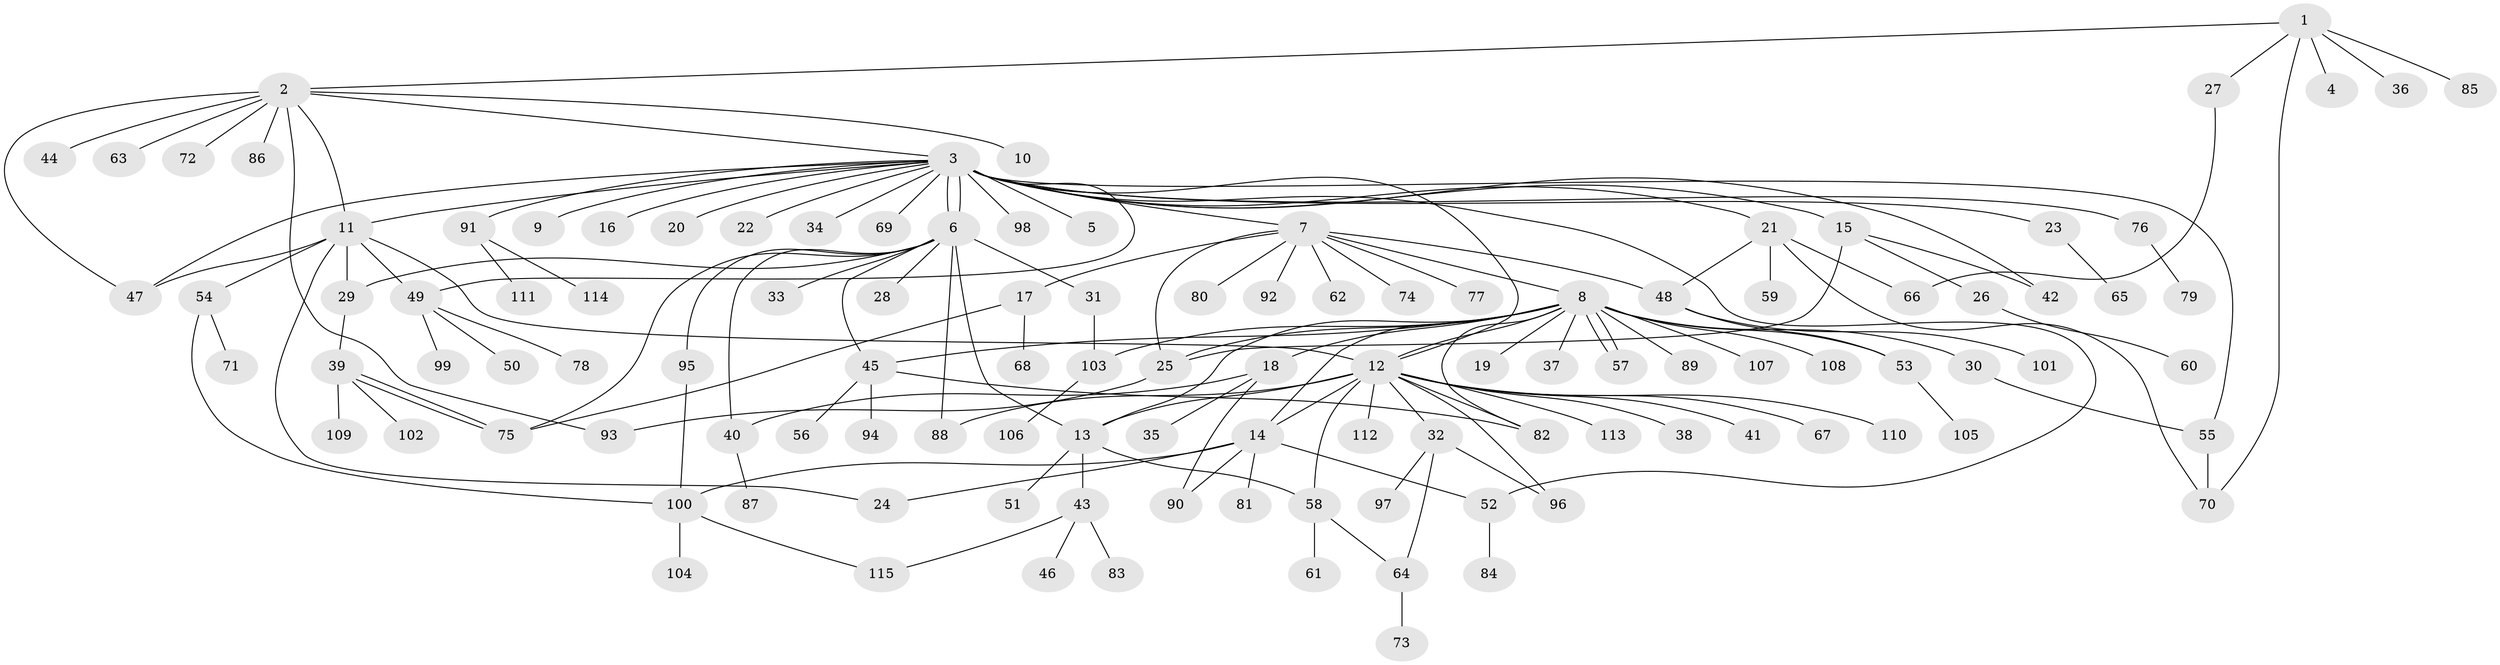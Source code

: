 // Generated by graph-tools (version 1.1) at 2025/35/03/09/25 02:35:32]
// undirected, 115 vertices, 154 edges
graph export_dot {
graph [start="1"]
  node [color=gray90,style=filled];
  1;
  2;
  3;
  4;
  5;
  6;
  7;
  8;
  9;
  10;
  11;
  12;
  13;
  14;
  15;
  16;
  17;
  18;
  19;
  20;
  21;
  22;
  23;
  24;
  25;
  26;
  27;
  28;
  29;
  30;
  31;
  32;
  33;
  34;
  35;
  36;
  37;
  38;
  39;
  40;
  41;
  42;
  43;
  44;
  45;
  46;
  47;
  48;
  49;
  50;
  51;
  52;
  53;
  54;
  55;
  56;
  57;
  58;
  59;
  60;
  61;
  62;
  63;
  64;
  65;
  66;
  67;
  68;
  69;
  70;
  71;
  72;
  73;
  74;
  75;
  76;
  77;
  78;
  79;
  80;
  81;
  82;
  83;
  84;
  85;
  86;
  87;
  88;
  89;
  90;
  91;
  92;
  93;
  94;
  95;
  96;
  97;
  98;
  99;
  100;
  101;
  102;
  103;
  104;
  105;
  106;
  107;
  108;
  109;
  110;
  111;
  112;
  113;
  114;
  115;
  1 -- 2;
  1 -- 4;
  1 -- 27;
  1 -- 36;
  1 -- 70;
  1 -- 85;
  2 -- 3;
  2 -- 10;
  2 -- 11;
  2 -- 44;
  2 -- 47;
  2 -- 63;
  2 -- 72;
  2 -- 86;
  2 -- 93;
  3 -- 5;
  3 -- 6;
  3 -- 6;
  3 -- 7;
  3 -- 9;
  3 -- 11;
  3 -- 12;
  3 -- 15;
  3 -- 16;
  3 -- 20;
  3 -- 21;
  3 -- 22;
  3 -- 23;
  3 -- 34;
  3 -- 42;
  3 -- 47;
  3 -- 49;
  3 -- 52;
  3 -- 55;
  3 -- 69;
  3 -- 76;
  3 -- 91;
  3 -- 98;
  6 -- 13;
  6 -- 28;
  6 -- 29;
  6 -- 31;
  6 -- 33;
  6 -- 40;
  6 -- 45;
  6 -- 75;
  6 -- 88;
  6 -- 95;
  7 -- 8;
  7 -- 17;
  7 -- 25;
  7 -- 48;
  7 -- 62;
  7 -- 74;
  7 -- 77;
  7 -- 80;
  7 -- 92;
  8 -- 12;
  8 -- 13;
  8 -- 14;
  8 -- 18;
  8 -- 19;
  8 -- 25;
  8 -- 30;
  8 -- 37;
  8 -- 45;
  8 -- 53;
  8 -- 57;
  8 -- 57;
  8 -- 82;
  8 -- 89;
  8 -- 103;
  8 -- 107;
  8 -- 108;
  11 -- 12;
  11 -- 24;
  11 -- 29;
  11 -- 47;
  11 -- 49;
  11 -- 54;
  12 -- 13;
  12 -- 14;
  12 -- 32;
  12 -- 38;
  12 -- 41;
  12 -- 58;
  12 -- 67;
  12 -- 82;
  12 -- 88;
  12 -- 96;
  12 -- 110;
  12 -- 112;
  12 -- 113;
  13 -- 43;
  13 -- 51;
  13 -- 58;
  14 -- 24;
  14 -- 52;
  14 -- 81;
  14 -- 90;
  14 -- 100;
  15 -- 25;
  15 -- 26;
  15 -- 42;
  17 -- 68;
  17 -- 75;
  18 -- 35;
  18 -- 40;
  18 -- 90;
  21 -- 48;
  21 -- 59;
  21 -- 66;
  21 -- 70;
  23 -- 65;
  25 -- 93;
  26 -- 60;
  27 -- 66;
  29 -- 39;
  30 -- 55;
  31 -- 103;
  32 -- 64;
  32 -- 96;
  32 -- 97;
  39 -- 75;
  39 -- 75;
  39 -- 102;
  39 -- 109;
  40 -- 87;
  43 -- 46;
  43 -- 83;
  43 -- 115;
  45 -- 56;
  45 -- 82;
  45 -- 94;
  48 -- 53;
  48 -- 101;
  49 -- 50;
  49 -- 78;
  49 -- 99;
  52 -- 84;
  53 -- 105;
  54 -- 71;
  54 -- 100;
  55 -- 70;
  58 -- 61;
  58 -- 64;
  64 -- 73;
  76 -- 79;
  91 -- 111;
  91 -- 114;
  95 -- 100;
  100 -- 104;
  100 -- 115;
  103 -- 106;
}
